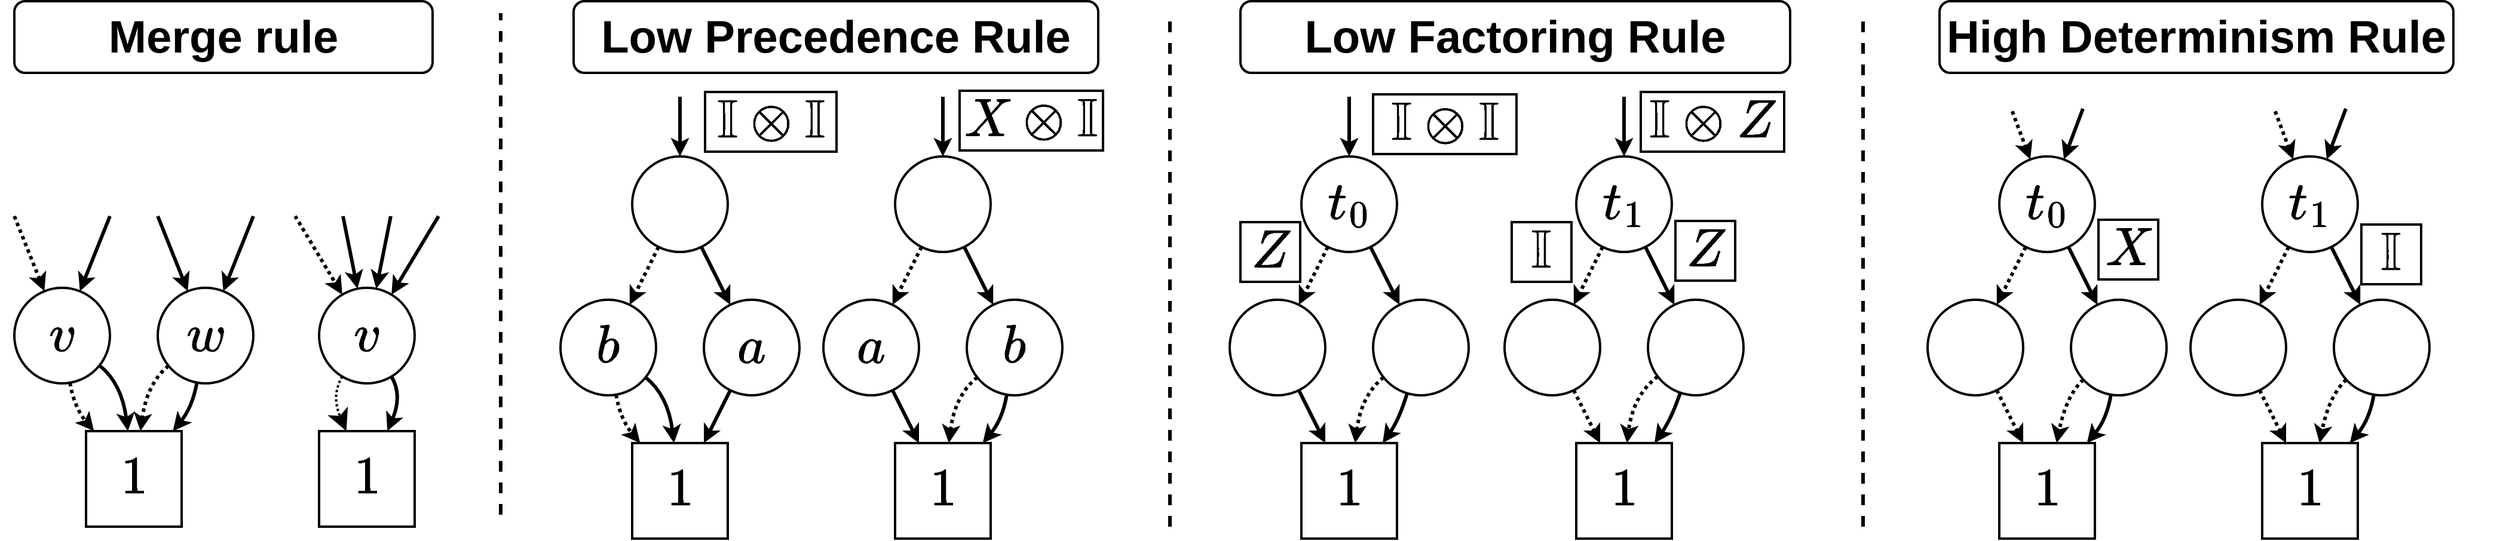 <mxfile version="19.0.3" type="device"><diagram id="Waj3_uvZZ47DN5ZfRM8A" name="Page-1"><mxGraphModel dx="2255" dy="2450" grid="1" gridSize="10" guides="1" tooltips="1" connect="1" arrows="1" fold="1" page="1" pageScale="1" pageWidth="850" pageHeight="1100" math="1" shadow="0"><root><mxCell id="0"/><mxCell id="1" parent="0"/><mxCell id="x7DIn2-3k0zHtgWh8aDY-43" value="" style="endArrow=none;dashed=1;html=1;fontSize=24;strokeWidth=3;" parent="1" edge="1"><mxGeometry width="50" height="50" relative="1" as="geometry"><mxPoint x="500" y="430" as="sourcePoint"/><mxPoint x="500" y="10" as="targetPoint"/></mxGeometry></mxCell><mxCell id="x7DIn2-3k0zHtgWh8aDY-65" style="edgeStyle=none;rounded=0;orthogonalLoop=1;jettySize=auto;html=1;fontSize=24;strokeWidth=3;" parent="1" target="x7DIn2-3k0zHtgWh8aDY-73" edge="1"><mxGeometry relative="1" as="geometry"><mxPoint x="213" y="180" as="sourcePoint"/></mxGeometry></mxCell><mxCell id="x7DIn2-3k0zHtgWh8aDY-66" style="edgeStyle=none;rounded=0;orthogonalLoop=1;jettySize=auto;html=1;fontSize=24;strokeWidth=3;dashed=1;dashPattern=1 1;" parent="1" target="x7DIn2-3k0zHtgWh8aDY-71" edge="1"><mxGeometry relative="1" as="geometry"><mxPoint x="93" y="180" as="sourcePoint"/></mxGeometry></mxCell><mxCell id="x7DIn2-3k0zHtgWh8aDY-69" style="edgeStyle=none;orthogonalLoop=1;jettySize=auto;html=1;fontSize=24;strokeWidth=3;dashed=1;dashPattern=1 1;curved=1;" parent="1" source="x7DIn2-3k0zHtgWh8aDY-71" target="x7DIn2-3k0zHtgWh8aDY-74" edge="1"><mxGeometry relative="1" as="geometry"><Array as="points"><mxPoint x="143" y="340"/></Array></mxGeometry></mxCell><mxCell id="x7DIn2-3k0zHtgWh8aDY-70" style="edgeStyle=none;curved=1;orthogonalLoop=1;jettySize=auto;html=1;fontSize=12;strokeWidth=3;" parent="1" source="x7DIn2-3k0zHtgWh8aDY-71" target="x7DIn2-3k0zHtgWh8aDY-74" edge="1"><mxGeometry relative="1" as="geometry"><Array as="points"><mxPoint x="183" y="320"/></Array></mxGeometry></mxCell><mxCell id="yZ7ddbqcvKqyZKV3Qmj7-2" style="edgeStyle=none;curved=1;orthogonalLoop=1;jettySize=auto;html=1;startArrow=classic;startFill=1;endArrow=none;endFill=0;endSize=12;strokeWidth=3;fontSize=27;" parent="1" source="x7DIn2-3k0zHtgWh8aDY-71" edge="1"><mxGeometry relative="1" as="geometry"><mxPoint x="173" y="180" as="targetPoint"/></mxGeometry></mxCell><mxCell id="x7DIn2-3k0zHtgWh8aDY-71" value="$$v$$" style="ellipse;whiteSpace=wrap;html=1;aspect=fixed;strokeWidth=2;fontSize=38;" parent="1" vertex="1"><mxGeometry x="93" y="240" width="80" height="80" as="geometry"/></mxCell><mxCell id="x7DIn2-3k0zHtgWh8aDY-72" style="edgeStyle=none;orthogonalLoop=1;jettySize=auto;html=1;fontSize=24;strokeWidth=3;curved=1;" parent="1" source="x7DIn2-3k0zHtgWh8aDY-73" target="x7DIn2-3k0zHtgWh8aDY-74" edge="1"><mxGeometry relative="1" as="geometry"><Array as="points"><mxPoint x="242" y="340"/></Array></mxGeometry></mxCell><mxCell id="x7DIn2-3k0zHtgWh8aDY-89" style="edgeStyle=none;curved=1;orthogonalLoop=1;jettySize=auto;html=1;fontSize=24;startArrow=none;startFill=0;endArrow=classic;endFill=1;strokeWidth=3;dashed=1;dashPattern=1 1;" parent="1" source="x7DIn2-3k0zHtgWh8aDY-73" target="x7DIn2-3k0zHtgWh8aDY-74" edge="1"><mxGeometry relative="1" as="geometry"><Array as="points"><mxPoint x="204" y="320"/></Array></mxGeometry></mxCell><mxCell id="yZ7ddbqcvKqyZKV3Qmj7-3" style="edgeStyle=none;curved=1;orthogonalLoop=1;jettySize=auto;html=1;startArrow=classic;startFill=1;endArrow=none;endFill=0;endSize=12;strokeWidth=3;fontSize=27;" parent="1" source="x7DIn2-3k0zHtgWh8aDY-73" edge="1"><mxGeometry relative="1" as="geometry"><mxPoint x="293" y="180" as="targetPoint"/></mxGeometry></mxCell><mxCell id="x7DIn2-3k0zHtgWh8aDY-73" value="$$w$$" style="ellipse;whiteSpace=wrap;html=1;aspect=fixed;strokeWidth=2;fontSize=38;" parent="1" vertex="1"><mxGeometry x="213" y="240" width="80" height="80" as="geometry"/></mxCell><mxCell id="x7DIn2-3k0zHtgWh8aDY-74" value="$$1$$" style="rounded=0;whiteSpace=wrap;html=1;strokeWidth=2;fontSize=38;" parent="1" vertex="1"><mxGeometry x="153" y="360" width="80" height="80" as="geometry"/></mxCell><mxCell id="x7DIn2-3k0zHtgWh8aDY-75" style="edgeStyle=none;orthogonalLoop=1;jettySize=auto;html=1;fontSize=24;strokeWidth=3;curved=1;" parent="1" target="x7DIn2-3k0zHtgWh8aDY-80" edge="1"><mxGeometry relative="1" as="geometry"><mxPoint x="430.111" y="244.223" as="targetPoint"/><Array as="points"/><mxPoint x="368" y="180" as="sourcePoint"/></mxGeometry></mxCell><mxCell id="x7DIn2-3k0zHtgWh8aDY-76" style="edgeStyle=none;orthogonalLoop=1;jettySize=auto;html=1;fontSize=24;strokeWidth=3;dashed=1;dashPattern=1 1;curved=1;" parent="1" target="x7DIn2-3k0zHtgWh8aDY-80" edge="1"><mxGeometry relative="1" as="geometry"><Array as="points"/><mxPoint x="328" y="180" as="sourcePoint"/></mxGeometry></mxCell><mxCell id="x7DIn2-3k0zHtgWh8aDY-79" style="edgeStyle=none;orthogonalLoop=1;jettySize=auto;html=1;fontSize=24;strokeWidth=3;curved=1;" parent="1" source="x7DIn2-3k0zHtgWh8aDY-80" target="x7DIn2-3k0zHtgWh8aDY-84" edge="1"><mxGeometry relative="1" as="geometry"><Array as="points"><mxPoint x="418" y="330"/></Array></mxGeometry></mxCell><mxCell id="yZ7ddbqcvKqyZKV3Qmj7-1" style="orthogonalLoop=1;jettySize=auto;html=1;startArrow=none;startFill=0;endArrow=classic;endFill=1;endSize=12;strokeWidth=2;fontSize=27;dashed=1;dashPattern=1 1;curved=1;" parent="1" source="x7DIn2-3k0zHtgWh8aDY-80" target="x7DIn2-3k0zHtgWh8aDY-84" edge="1"><mxGeometry relative="1" as="geometry"><Array as="points"><mxPoint x="358" y="330"/></Array></mxGeometry></mxCell><mxCell id="yZ7ddbqcvKqyZKV3Qmj7-4" style="edgeStyle=none;curved=1;orthogonalLoop=1;jettySize=auto;html=1;startArrow=classic;startFill=1;endArrow=none;endFill=0;endSize=12;strokeWidth=3;fontSize=27;" parent="1" source="x7DIn2-3k0zHtgWh8aDY-80" edge="1"><mxGeometry relative="1" as="geometry"><mxPoint x="408" y="180" as="targetPoint"/></mxGeometry></mxCell><mxCell id="yZ7ddbqcvKqyZKV3Qmj7-5" style="edgeStyle=none;curved=1;orthogonalLoop=1;jettySize=auto;html=1;startArrow=classic;startFill=1;endArrow=none;endFill=0;endSize=12;strokeWidth=3;fontSize=27;" parent="1" source="x7DIn2-3k0zHtgWh8aDY-80" edge="1"><mxGeometry relative="1" as="geometry"><mxPoint x="448" y="180" as="targetPoint"/></mxGeometry></mxCell><mxCell id="x7DIn2-3k0zHtgWh8aDY-80" value="$$v$$" style="ellipse;whiteSpace=wrap;html=1;aspect=fixed;strokeWidth=2;fontSize=38;" parent="1" vertex="1"><mxGeometry x="348" y="240" width="80" height="80" as="geometry"/></mxCell><mxCell id="x7DIn2-3k0zHtgWh8aDY-84" value="$$1$$" style="rounded=0;whiteSpace=wrap;html=1;strokeWidth=2;fontSize=38;" parent="1" vertex="1"><mxGeometry x="348" y="360" width="80" height="80" as="geometry"/></mxCell><mxCell id="x7DIn2-3k0zHtgWh8aDY-87" value="&lt;font style=&quot;font-size: 38px&quot;&gt;Merge rule&lt;/font&gt;" style="rounded=1;whiteSpace=wrap;html=1;fontSize=24;strokeWidth=2;fontStyle=1" parent="1" vertex="1"><mxGeometry x="93" width="350" height="60" as="geometry"/></mxCell><mxCell id="x7DIn2-3k0zHtgWh8aDY-88" value="" style="endArrow=none;dashed=1;html=1;fontSize=24;strokeWidth=3;" parent="1" edge="1"><mxGeometry width="50" height="50" relative="1" as="geometry"><mxPoint x="1640" y="440" as="sourcePoint"/><mxPoint x="1640" y="10" as="targetPoint"/></mxGeometry></mxCell><mxCell id="x7DIn2-3k0zHtgWh8aDY-62" value="&lt;font style=&quot;font-size: 38px&quot;&gt;High Determinism Rule&lt;/font&gt;" style="rounded=1;whiteSpace=wrap;html=1;fontSize=24;strokeWidth=2;fontStyle=1" parent="1" vertex="1"><mxGeometry x="1704" width="430" height="60" as="geometry"/></mxCell><mxCell id="n55VhrqO6iK7f1bkqzdF-4" style="rounded=0;orthogonalLoop=1;jettySize=auto;html=1;startArrow=classic;startFill=1;endArrow=none;endFill=0;strokeWidth=3;dashed=1;dashPattern=1 1;" parent="1" source="x7DIn2-3k0zHtgWh8aDY-46" edge="1"><mxGeometry relative="1" as="geometry"><mxPoint x="1764" y="90" as="targetPoint"/></mxGeometry></mxCell><mxCell id="n55VhrqO6iK7f1bkqzdF-5" style="edgeStyle=none;rounded=0;orthogonalLoop=1;jettySize=auto;html=1;startArrow=classic;startFill=1;endArrow=none;endFill=0;strokeWidth=3;" parent="1" source="x7DIn2-3k0zHtgWh8aDY-46" edge="1"><mxGeometry relative="1" as="geometry"><mxPoint x="1824" y="90" as="targetPoint"/></mxGeometry></mxCell><mxCell id="n55VhrqO6iK7f1bkqzdF-6" style="edgeStyle=none;rounded=0;orthogonalLoop=1;jettySize=auto;html=1;startArrow=classic;startFill=1;endArrow=none;endFill=0;strokeWidth=3;dashed=1;dashPattern=1 1;" parent="1" source="x7DIn2-3k0zHtgWh8aDY-53" edge="1"><mxGeometry relative="1" as="geometry"><mxPoint x="1984" y="90" as="targetPoint"/></mxGeometry></mxCell><mxCell id="n55VhrqO6iK7f1bkqzdF-7" style="edgeStyle=none;rounded=0;orthogonalLoop=1;jettySize=auto;html=1;startArrow=classic;startFill=1;endArrow=none;endFill=0;strokeWidth=3;" parent="1" source="x7DIn2-3k0zHtgWh8aDY-53" edge="1"><mxGeometry relative="1" as="geometry"><mxPoint x="2044" y="90" as="targetPoint"/></mxGeometry></mxCell><mxCell id="x7DIn2-3k0zHtgWh8aDY-38" style="edgeStyle=none;curved=1;orthogonalLoop=1;jettySize=auto;html=1;fontSize=12;strokeWidth=3;startArrow=classic;startFill=1;endArrow=none;endFill=0;" parent="1" source="x7DIn2-3k0zHtgWh8aDY-7" edge="1"><mxGeometry x="550" y="20" as="geometry"><mxPoint x="650" y="80" as="targetPoint"/></mxGeometry></mxCell><mxCell id="x7DIn2-3k0zHtgWh8aDY-7" value="" style="ellipse;whiteSpace=wrap;html=1;aspect=fixed;strokeWidth=2;fontSize=38;" parent="1" vertex="1"><mxGeometry x="610" y="130" width="80" height="80" as="geometry"/></mxCell><mxCell id="x7DIn2-3k0zHtgWh8aDY-8" value="$$b$$" style="ellipse;whiteSpace=wrap;html=1;aspect=fixed;strokeWidth=2;fontSize=38;" parent="1" vertex="1"><mxGeometry x="550" y="250" width="80" height="80" as="geometry"/></mxCell><mxCell id="x7DIn2-3k0zHtgWh8aDY-25" style="edgeStyle=none;rounded=0;orthogonalLoop=1;jettySize=auto;html=1;fontSize=24;strokeWidth=3;dashed=1;dashPattern=1 1;" parent="1" source="x7DIn2-3k0zHtgWh8aDY-7" target="x7DIn2-3k0zHtgWh8aDY-8" edge="1"><mxGeometry x="550" y="20" as="geometry"/></mxCell><mxCell id="x7DIn2-3k0zHtgWh8aDY-9" value="$$a$$" style="ellipse;whiteSpace=wrap;html=1;aspect=fixed;strokeWidth=2;fontSize=38;" parent="1" vertex="1"><mxGeometry x="670" y="250" width="80" height="80" as="geometry"/></mxCell><mxCell id="x7DIn2-3k0zHtgWh8aDY-22" style="edgeStyle=none;rounded=0;orthogonalLoop=1;jettySize=auto;html=1;fontSize=24;strokeWidth=3;" parent="1" source="x7DIn2-3k0zHtgWh8aDY-7" target="x7DIn2-3k0zHtgWh8aDY-9" edge="1"><mxGeometry x="550" y="20" as="geometry"/></mxCell><mxCell id="x7DIn2-3k0zHtgWh8aDY-23" value="$$1$$" style="rounded=0;whiteSpace=wrap;html=1;strokeWidth=2;fontSize=38;" parent="1" vertex="1"><mxGeometry x="610" y="370" width="80" height="80" as="geometry"/></mxCell><mxCell id="x7DIn2-3k0zHtgWh8aDY-26" style="edgeStyle=none;orthogonalLoop=1;jettySize=auto;html=1;fontSize=24;strokeWidth=3;dashed=1;dashPattern=1 1;curved=1;" parent="1" source="x7DIn2-3k0zHtgWh8aDY-8" target="x7DIn2-3k0zHtgWh8aDY-23" edge="1"><mxGeometry x="550" y="20" as="geometry"><Array as="points"><mxPoint x="600" y="350"/></Array></mxGeometry></mxCell><mxCell id="x7DIn2-3k0zHtgWh8aDY-36" style="edgeStyle=none;curved=1;orthogonalLoop=1;jettySize=auto;html=1;fontSize=12;strokeWidth=3;" parent="1" source="x7DIn2-3k0zHtgWh8aDY-8" target="x7DIn2-3k0zHtgWh8aDY-23" edge="1"><mxGeometry x="550" y="20" as="geometry"><Array as="points"><mxPoint x="640" y="330"/></Array></mxGeometry></mxCell><mxCell id="x7DIn2-3k0zHtgWh8aDY-24" style="edgeStyle=none;rounded=0;orthogonalLoop=1;jettySize=auto;html=1;fontSize=24;strokeWidth=3;" parent="1" source="x7DIn2-3k0zHtgWh8aDY-9" target="x7DIn2-3k0zHtgWh8aDY-23" edge="1"><mxGeometry x="550" y="20" as="geometry"/></mxCell><mxCell id="x7DIn2-3k0zHtgWh8aDY-39" style="edgeStyle=none;curved=1;orthogonalLoop=1;jettySize=auto;html=1;fontSize=12;startArrow=classic;startFill=1;endArrow=none;endFill=0;strokeWidth=3;" parent="1" source="x7DIn2-3k0zHtgWh8aDY-30" edge="1"><mxGeometry x="550" y="20" as="geometry"><mxPoint x="870" y="80" as="targetPoint"/></mxGeometry></mxCell><mxCell id="x7DIn2-3k0zHtgWh8aDY-30" value="" style="ellipse;whiteSpace=wrap;html=1;aspect=fixed;strokeWidth=2;fontSize=38;" parent="1" vertex="1"><mxGeometry x="830" y="130" width="80" height="80" as="geometry"/></mxCell><mxCell id="x7DIn2-3k0zHtgWh8aDY-32" value="$$a$$" style="ellipse;whiteSpace=wrap;html=1;aspect=fixed;strokeWidth=2;fontSize=38;" parent="1" vertex="1"><mxGeometry x="770" y="250" width="80" height="80" as="geometry"/></mxCell><mxCell id="x7DIn2-3k0zHtgWh8aDY-29" style="edgeStyle=none;rounded=0;orthogonalLoop=1;jettySize=auto;html=1;fontSize=24;strokeWidth=3;dashed=1;dashPattern=1 1;" parent="1" source="x7DIn2-3k0zHtgWh8aDY-30" target="x7DIn2-3k0zHtgWh8aDY-32" edge="1"><mxGeometry x="550" y="20" as="geometry"/></mxCell><mxCell id="x7DIn2-3k0zHtgWh8aDY-34" value="$$b$$" style="ellipse;whiteSpace=wrap;html=1;aspect=fixed;strokeWidth=2;fontSize=38;" parent="1" vertex="1"><mxGeometry x="890" y="250" width="80" height="80" as="geometry"/></mxCell><mxCell id="x7DIn2-3k0zHtgWh8aDY-28" style="edgeStyle=none;rounded=0;orthogonalLoop=1;jettySize=auto;html=1;fontSize=24;strokeWidth=3;" parent="1" source="x7DIn2-3k0zHtgWh8aDY-30" target="x7DIn2-3k0zHtgWh8aDY-34" edge="1"><mxGeometry x="550" y="20" as="geometry"/></mxCell><mxCell id="x7DIn2-3k0zHtgWh8aDY-35" value="$$1$$" style="rounded=0;whiteSpace=wrap;html=1;strokeWidth=2;fontSize=38;" parent="1" vertex="1"><mxGeometry x="830" y="370" width="80" height="80" as="geometry"/></mxCell><mxCell id="x7DIn2-3k0zHtgWh8aDY-31" style="edgeStyle=none;rounded=0;orthogonalLoop=1;jettySize=auto;html=1;fontSize=24;strokeWidth=3;" parent="1" source="x7DIn2-3k0zHtgWh8aDY-32" target="x7DIn2-3k0zHtgWh8aDY-35" edge="1"><mxGeometry x="550" y="20" as="geometry"/></mxCell><mxCell id="x7DIn2-3k0zHtgWh8aDY-33" style="edgeStyle=none;orthogonalLoop=1;jettySize=auto;html=1;fontSize=24;strokeWidth=3;curved=1;" parent="1" source="x7DIn2-3k0zHtgWh8aDY-34" target="x7DIn2-3k0zHtgWh8aDY-35" edge="1"><mxGeometry x="550" y="20" as="geometry"><Array as="points"><mxPoint x="920" y="350"/></Array></mxGeometry></mxCell><mxCell id="x7DIn2-3k0zHtgWh8aDY-37" style="edgeStyle=none;curved=1;orthogonalLoop=1;jettySize=auto;html=1;fontSize=12;strokeWidth=3;dashed=1;dashPattern=1 1;" parent="1" source="x7DIn2-3k0zHtgWh8aDY-34" target="x7DIn2-3k0zHtgWh8aDY-35" edge="1"><mxGeometry x="550" y="20" as="geometry"><Array as="points"><mxPoint x="880" y="330"/></Array></mxGeometry></mxCell><mxCell id="x7DIn2-3k0zHtgWh8aDY-40" value="&lt;font style=&quot;font-size: 38px&quot;&gt;$$\mathbb I\otimes \mathbb I$$&lt;/font&gt;" style="rounded=0;whiteSpace=wrap;html=1;fontSize=24;strokeWidth=2;" parent="1" vertex="1"><mxGeometry x="671" y="76" width="110" height="50" as="geometry"/></mxCell><mxCell id="x7DIn2-3k0zHtgWh8aDY-41" value="&lt;font style=&quot;font-size: 38px&quot;&gt;$$X\otimes \mathbb I$$&lt;/font&gt;" style="rounded=0;whiteSpace=wrap;html=1;fontSize=24;strokeWidth=2;" parent="1" vertex="1"><mxGeometry x="884" y="75" width="120" height="50" as="geometry"/></mxCell><mxCell id="x7DIn2-3k0zHtgWh8aDY-42" value="&lt;font style=&quot;font-size: 38px&quot;&gt;Low Precedence Rule&lt;/font&gt;" style="rounded=1;whiteSpace=wrap;html=1;fontSize=24;strokeWidth=2;fontStyle=1" parent="1" vertex="1"><mxGeometry x="561" width="439" height="60" as="geometry"/></mxCell><mxCell id="yZ7ddbqcvKqyZKV3Qmj7-29" style="edgeStyle=none;curved=1;orthogonalLoop=1;jettySize=auto;html=1;startArrow=classic;startFill=1;endArrow=none;endFill=0;endSize=12;strokeWidth=3;fontSize=24;" parent="1" source="yZ7ddbqcvKqyZKV3Qmj7-8" edge="1"><mxGeometry x="1110" y="20" as="geometry"><mxPoint x="1210" y="80.0" as="targetPoint"/></mxGeometry></mxCell><mxCell id="yZ7ddbqcvKqyZKV3Qmj7-8" value="$$t_0$$" style="ellipse;whiteSpace=wrap;html=1;aspect=fixed;strokeWidth=2;fontSize=38;" parent="1" vertex="1"><mxGeometry x="1170" y="130" width="80" height="80" as="geometry"/></mxCell><mxCell id="yZ7ddbqcvKqyZKV3Qmj7-10" value="" style="ellipse;whiteSpace=wrap;html=1;aspect=fixed;strokeWidth=2;" parent="1" vertex="1"><mxGeometry x="1110" y="250" width="80" height="80" as="geometry"/></mxCell><mxCell id="yZ7ddbqcvKqyZKV3Qmj7-6" style="rounded=0;orthogonalLoop=1;jettySize=auto;html=1;fontSize=24;dashed=1;strokeWidth=3;dashPattern=1 1;" parent="1" source="yZ7ddbqcvKqyZKV3Qmj7-8" target="yZ7ddbqcvKqyZKV3Qmj7-10" edge="1"><mxGeometry x="1110" y="20" as="geometry"/></mxCell><mxCell id="yZ7ddbqcvKqyZKV3Qmj7-12" value="" style="ellipse;whiteSpace=wrap;html=1;aspect=fixed;strokeWidth=2;" parent="1" vertex="1"><mxGeometry x="1230" y="250" width="80" height="80" as="geometry"/></mxCell><mxCell id="yZ7ddbqcvKqyZKV3Qmj7-7" style="edgeStyle=none;rounded=0;orthogonalLoop=1;jettySize=auto;html=1;fontSize=24;strokeWidth=3;" parent="1" source="yZ7ddbqcvKqyZKV3Qmj7-8" target="yZ7ddbqcvKqyZKV3Qmj7-12" edge="1"><mxGeometry x="1110" y="20" as="geometry"/></mxCell><mxCell id="yZ7ddbqcvKqyZKV3Qmj7-30" style="edgeStyle=none;curved=1;orthogonalLoop=1;jettySize=auto;html=1;startArrow=classic;startFill=1;endArrow=none;endFill=0;endSize=12;strokeWidth=3;fontSize=24;" parent="1" source="yZ7ddbqcvKqyZKV3Qmj7-15" edge="1"><mxGeometry x="1080" y="20" as="geometry"><mxPoint x="1440" y="80.0" as="targetPoint"/></mxGeometry></mxCell><mxCell id="yZ7ddbqcvKqyZKV3Qmj7-15" value="$$t_1$$" style="ellipse;whiteSpace=wrap;html=1;aspect=fixed;strokeWidth=2;fontSize=38;" parent="1" vertex="1"><mxGeometry x="1400" y="130" width="80" height="80" as="geometry"/></mxCell><mxCell id="yZ7ddbqcvKqyZKV3Qmj7-17" value="" style="ellipse;whiteSpace=wrap;html=1;aspect=fixed;strokeWidth=2;" parent="1" vertex="1"><mxGeometry x="1340" y="250" width="80" height="80" as="geometry"/></mxCell><mxCell id="yZ7ddbqcvKqyZKV3Qmj7-13" style="edgeStyle=none;rounded=0;orthogonalLoop=1;jettySize=auto;html=1;dashed=1;dashPattern=1 1;fontSize=24;strokeWidth=3;" parent="1" source="yZ7ddbqcvKqyZKV3Qmj7-15" target="yZ7ddbqcvKqyZKV3Qmj7-17" edge="1"><mxGeometry x="1080" y="20" as="geometry"/></mxCell><mxCell id="yZ7ddbqcvKqyZKV3Qmj7-20" value="$$1$$" style="rounded=0;whiteSpace=wrap;html=1;strokeWidth=2;fontSize=38;" parent="1" vertex="1"><mxGeometry x="1170" y="370" width="80" height="80" as="geometry"/></mxCell><mxCell id="yZ7ddbqcvKqyZKV3Qmj7-9" style="edgeStyle=none;rounded=0;orthogonalLoop=1;jettySize=auto;html=1;fontSize=24;strokeWidth=3;" parent="1" source="yZ7ddbqcvKqyZKV3Qmj7-10" target="yZ7ddbqcvKqyZKV3Qmj7-20" edge="1"><mxGeometry x="1110" y="20" as="geometry"/></mxCell><mxCell id="yZ7ddbqcvKqyZKV3Qmj7-11" style="edgeStyle=none;orthogonalLoop=1;jettySize=auto;html=1;fontSize=24;strokeWidth=3;curved=1;" parent="1" source="yZ7ddbqcvKqyZKV3Qmj7-12" target="yZ7ddbqcvKqyZKV3Qmj7-20" edge="1"><mxGeometry x="1110" y="20" as="geometry"><Array as="points"><mxPoint x="1252" y="350"/></Array></mxGeometry></mxCell><mxCell id="yZ7ddbqcvKqyZKV3Qmj7-33" style="edgeStyle=none;curved=1;orthogonalLoop=1;jettySize=auto;html=1;startArrow=none;startFill=0;endArrow=classic;endFill=1;endSize=6;strokeWidth=3;fontSize=24;dashed=1;dashPattern=1 1;" parent="1" source="yZ7ddbqcvKqyZKV3Qmj7-12" target="yZ7ddbqcvKqyZKV3Qmj7-20" edge="1"><mxGeometry x="1110" y="20" as="geometry"><Array as="points"><mxPoint x="1220" y="330"/></Array></mxGeometry></mxCell><mxCell id="yZ7ddbqcvKqyZKV3Qmj7-22" value="$$1$$" style="rounded=0;whiteSpace=wrap;html=1;strokeWidth=2;fontSize=38;" parent="1" vertex="1"><mxGeometry x="1400" y="370" width="80" height="80" as="geometry"/></mxCell><mxCell id="yZ7ddbqcvKqyZKV3Qmj7-16" style="edgeStyle=none;rounded=0;orthogonalLoop=1;jettySize=auto;html=1;dashed=1;dashPattern=1 1;fontSize=24;strokeWidth=3;" parent="1" source="yZ7ddbqcvKqyZKV3Qmj7-17" target="yZ7ddbqcvKqyZKV3Qmj7-22" edge="1"><mxGeometry x="1080" y="20" as="geometry"/></mxCell><mxCell id="yZ7ddbqcvKqyZKV3Qmj7-23" value="&lt;font style=&quot;font-size: 38px&quot;&gt;$$\mathbb I$$&lt;/font&gt;" style="rounded=0;whiteSpace=wrap;html=1;fontSize=24;strokeWidth=2;" parent="1" vertex="1"><mxGeometry x="1346" y="185" width="50" height="50" as="geometry"/></mxCell><mxCell id="yZ7ddbqcvKqyZKV3Qmj7-24" value="&lt;font style=&quot;font-size: 38px&quot;&gt;Low Factoring Rule&lt;/font&gt;" style="rounded=1;whiteSpace=wrap;html=1;fontSize=24;strokeWidth=2;fontStyle=1" parent="1" vertex="1"><mxGeometry x="1119" width="460" height="60" as="geometry"/></mxCell><mxCell id="yZ7ddbqcvKqyZKV3Qmj7-27" style="edgeStyle=none;curved=1;orthogonalLoop=1;jettySize=auto;html=1;exitX=0;exitY=0.75;exitDx=0;exitDy=0;startArrow=classic;startFill=1;endArrow=none;endFill=0;endSize=12;strokeWidth=3;fontSize=24;" parent="1" source="yZ7ddbqcvKqyZKV3Qmj7-20" target="yZ7ddbqcvKqyZKV3Qmj7-20" edge="1"><mxGeometry x="1110" y="20" as="geometry"/></mxCell><mxCell id="yZ7ddbqcvKqyZKV3Qmj7-28" value="&lt;font style=&quot;font-size: 38px&quot;&gt;$$Z$$&lt;/font&gt;" style="rounded=0;whiteSpace=wrap;html=1;fontSize=24;strokeWidth=2;" parent="1" vertex="1"><mxGeometry x="1119" y="185" width="50" height="50" as="geometry"/></mxCell><mxCell id="yZ7ddbqcvKqyZKV3Qmj7-31" value="&lt;font style=&quot;font-size: 38px&quot;&gt;$$\mathbb I\otimes \mathbb I$$&lt;/font&gt;" style="rounded=0;whiteSpace=wrap;html=1;fontSize=24;strokeWidth=2;" parent="1" vertex="1"><mxGeometry x="1230" y="78" width="120" height="50" as="geometry"/></mxCell><mxCell id="yZ7ddbqcvKqyZKV3Qmj7-32" value="&lt;font style=&quot;font-size: 38px&quot;&gt;$$\mathbb I\otimes Z$$&lt;/font&gt;" style="rounded=0;whiteSpace=wrap;html=1;fontSize=24;strokeWidth=2;" parent="1" vertex="1"><mxGeometry x="1454" y="76" width="120" height="50" as="geometry"/></mxCell><mxCell id="yZ7ddbqcvKqyZKV3Qmj7-34" style="edgeStyle=none;orthogonalLoop=1;jettySize=auto;html=1;fontSize=24;strokeWidth=3;curved=1;" parent="1" source="yZ7ddbqcvKqyZKV3Qmj7-36" edge="1"><mxGeometry x="1080" y="20" as="geometry"><mxPoint x="1465.5" y="370" as="targetPoint"/><Array as="points"><mxPoint x="1479.5" y="350"/></Array></mxGeometry></mxCell><mxCell id="yZ7ddbqcvKqyZKV3Qmj7-35" style="edgeStyle=none;curved=1;orthogonalLoop=1;jettySize=auto;html=1;startArrow=none;startFill=0;endArrow=classic;endFill=1;endSize=6;strokeWidth=3;fontSize=24;dashed=1;dashPattern=1 1;" parent="1" source="yZ7ddbqcvKqyZKV3Qmj7-36" edge="1"><mxGeometry x="1080" y="20" as="geometry"><mxPoint x="1442.5" y="370" as="targetPoint"/><Array as="points"><mxPoint x="1447.5" y="330"/></Array></mxGeometry></mxCell><mxCell id="yZ7ddbqcvKqyZKV3Qmj7-36" value="" style="ellipse;whiteSpace=wrap;html=1;aspect=fixed;strokeWidth=2;" parent="1" vertex="1"><mxGeometry x="1460" y="250" width="80" height="80" as="geometry"/></mxCell><mxCell id="yZ7ddbqcvKqyZKV3Qmj7-14" style="edgeStyle=none;rounded=0;orthogonalLoop=1;jettySize=auto;html=1;fontSize=24;strokeWidth=3;" parent="1" source="yZ7ddbqcvKqyZKV3Qmj7-15" target="yZ7ddbqcvKqyZKV3Qmj7-36" edge="1"><mxGeometry x="1080" y="20" as="geometry"><mxPoint x="1482.111" y="254.223" as="targetPoint"/></mxGeometry></mxCell><mxCell id="n55VhrqO6iK7f1bkqzdF-8" value="&lt;font style=&quot;font-size: 38px&quot;&gt;$$Z$$&lt;/font&gt;" style="rounded=0;whiteSpace=wrap;html=1;fontSize=24;strokeWidth=2;" parent="1" vertex="1"><mxGeometry x="1483" y="184" width="50" height="50" as="geometry"/></mxCell><mxCell id="x7DIn2-3k0zHtgWh8aDY-46" value="$$t_0$$" style="ellipse;whiteSpace=wrap;html=1;aspect=fixed;strokeWidth=2;fontSize=38;" parent="1" vertex="1"><mxGeometry x="1754" y="130" width="80" height="80" as="geometry"/></mxCell><mxCell id="x7DIn2-3k0zHtgWh8aDY-48" value="" style="ellipse;whiteSpace=wrap;html=1;aspect=fixed;strokeWidth=2;" parent="1" vertex="1"><mxGeometry x="1694" y="250" width="80" height="80" as="geometry"/></mxCell><mxCell id="x7DIn2-3k0zHtgWh8aDY-44" style="rounded=0;orthogonalLoop=1;jettySize=auto;html=1;fontSize=24;dashed=1;strokeWidth=3;dashPattern=1 1;" parent="1" source="x7DIn2-3k0zHtgWh8aDY-46" target="x7DIn2-3k0zHtgWh8aDY-48" edge="1"><mxGeometry x="1694" y="70" as="geometry"/></mxCell><mxCell id="vaM_ZFIYFW_bFV0ysiD4-4" style="edgeStyle=none;curved=1;orthogonalLoop=1;jettySize=auto;html=1;dashed=1;dashPattern=1 1;strokeWidth=3;" parent="1" source="x7DIn2-3k0zHtgWh8aDY-50" target="x7DIn2-3k0zHtgWh8aDY-58" edge="1"><mxGeometry x="1694" y="70" as="geometry"><Array as="points"><mxPoint x="1810" y="330"/></Array></mxGeometry></mxCell><mxCell id="x7DIn2-3k0zHtgWh8aDY-50" value="" style="ellipse;whiteSpace=wrap;html=1;aspect=fixed;strokeWidth=2;" parent="1" vertex="1"><mxGeometry x="1814" y="250" width="80" height="80" as="geometry"/></mxCell><mxCell id="x7DIn2-3k0zHtgWh8aDY-45" style="edgeStyle=none;rounded=0;orthogonalLoop=1;jettySize=auto;html=1;fontSize=24;strokeWidth=3;" parent="1" source="x7DIn2-3k0zHtgWh8aDY-46" target="x7DIn2-3k0zHtgWh8aDY-50" edge="1"><mxGeometry x="1694" y="70" as="geometry"/></mxCell><mxCell id="x7DIn2-3k0zHtgWh8aDY-53" value="$$t_1$$" style="ellipse;whiteSpace=wrap;html=1;aspect=fixed;strokeWidth=2;fontSize=38;" parent="1" vertex="1"><mxGeometry x="1974" y="130" width="80" height="80" as="geometry"/></mxCell><mxCell id="x7DIn2-3k0zHtgWh8aDY-55" value="" style="ellipse;whiteSpace=wrap;html=1;aspect=fixed;strokeWidth=2;" parent="1" vertex="1"><mxGeometry x="1914" y="250" width="80" height="80" as="geometry"/></mxCell><mxCell id="x7DIn2-3k0zHtgWh8aDY-51" style="edgeStyle=none;rounded=0;orthogonalLoop=1;jettySize=auto;html=1;dashed=1;dashPattern=1 1;fontSize=24;strokeWidth=3;" parent="1" source="x7DIn2-3k0zHtgWh8aDY-53" target="x7DIn2-3k0zHtgWh8aDY-55" edge="1"><mxGeometry x="1654" y="70" as="geometry"/></mxCell><mxCell id="vaM_ZFIYFW_bFV0ysiD4-3" style="edgeStyle=none;curved=1;orthogonalLoop=1;jettySize=auto;html=1;dashed=1;dashPattern=1 1;strokeWidth=3;" parent="1" source="x7DIn2-3k0zHtgWh8aDY-57" target="x7DIn2-3k0zHtgWh8aDY-60" edge="1"><mxGeometry x="1654" y="70" as="geometry"><Array as="points"><mxPoint x="2030" y="330"/></Array></mxGeometry></mxCell><mxCell id="x7DIn2-3k0zHtgWh8aDY-57" value="" style="ellipse;whiteSpace=wrap;html=1;aspect=fixed;strokeWidth=2;" parent="1" vertex="1"><mxGeometry x="2034" y="250" width="80" height="80" as="geometry"/></mxCell><mxCell id="x7DIn2-3k0zHtgWh8aDY-52" style="edgeStyle=none;rounded=0;orthogonalLoop=1;jettySize=auto;html=1;fontSize=24;strokeWidth=3;" parent="1" source="x7DIn2-3k0zHtgWh8aDY-53" target="x7DIn2-3k0zHtgWh8aDY-57" edge="1"><mxGeometry x="1654" y="70" as="geometry"/></mxCell><mxCell id="x7DIn2-3k0zHtgWh8aDY-58" value="$$1$$" style="rounded=0;whiteSpace=wrap;html=1;strokeWidth=2;fontSize=38;" parent="1" vertex="1"><mxGeometry x="1754" y="370" width="80" height="80" as="geometry"/></mxCell><mxCell id="x7DIn2-3k0zHtgWh8aDY-47" style="edgeStyle=none;rounded=0;orthogonalLoop=1;jettySize=auto;html=1;dashed=1;dashPattern=1 1;fontSize=24;strokeWidth=3;" parent="1" source="x7DIn2-3k0zHtgWh8aDY-48" target="x7DIn2-3k0zHtgWh8aDY-58" edge="1"><mxGeometry x="1694" y="70" as="geometry"/></mxCell><mxCell id="x7DIn2-3k0zHtgWh8aDY-49" style="edgeStyle=none;orthogonalLoop=1;jettySize=auto;html=1;fontSize=24;strokeWidth=3;curved=1;" parent="1" source="x7DIn2-3k0zHtgWh8aDY-50" target="x7DIn2-3k0zHtgWh8aDY-58" edge="1"><mxGeometry x="1694" y="70" as="geometry"><Array as="points"><mxPoint x="1844" y="350"/></Array></mxGeometry></mxCell><mxCell id="x7DIn2-3k0zHtgWh8aDY-59" value="&lt;font style=&quot;font-size: 38px&quot;&gt;$$X$$&lt;/font&gt;" style="rounded=0;whiteSpace=wrap;html=1;fontSize=24;strokeWidth=2;" parent="1" vertex="1"><mxGeometry x="1837" y="183" width="50" height="50" as="geometry"/></mxCell><mxCell id="x7DIn2-3k0zHtgWh8aDY-60" value="$$1$$" style="rounded=0;whiteSpace=wrap;html=1;strokeWidth=2;fontSize=38;" parent="1" vertex="1"><mxGeometry x="1974" y="370" width="80" height="80" as="geometry"/></mxCell><mxCell id="x7DIn2-3k0zHtgWh8aDY-54" style="edgeStyle=none;rounded=0;orthogonalLoop=1;jettySize=auto;html=1;dashed=1;dashPattern=1 1;fontSize=24;strokeWidth=3;" parent="1" source="x7DIn2-3k0zHtgWh8aDY-55" target="x7DIn2-3k0zHtgWh8aDY-60" edge="1"><mxGeometry x="1654" y="70" as="geometry"/></mxCell><mxCell id="x7DIn2-3k0zHtgWh8aDY-56" style="edgeStyle=none;orthogonalLoop=1;jettySize=auto;html=1;fontSize=24;strokeWidth=3;curved=1;" parent="1" source="x7DIn2-3k0zHtgWh8aDY-57" target="x7DIn2-3k0zHtgWh8aDY-60" edge="1"><mxGeometry x="1654" y="70" as="geometry"><Array as="points"><mxPoint x="2064" y="350"/></Array></mxGeometry></mxCell><mxCell id="x7DIn2-3k0zHtgWh8aDY-64" value="&lt;font style=&quot;font-size: 38px&quot;&gt;$$\mathbb I$$&lt;/font&gt;" style="rounded=0;whiteSpace=wrap;html=1;fontSize=24;strokeWidth=2;" parent="1" vertex="1"><mxGeometry x="2057" y="187" width="50" height="50" as="geometry"/></mxCell><mxCell id="VFeBHlMcgAAGxVPViUss-1" value="" style="endArrow=none;dashed=1;html=1;fontSize=24;strokeWidth=3;" parent="1" edge="1"><mxGeometry width="50" height="50" relative="1" as="geometry"><mxPoint x="1060" y="440" as="sourcePoint"/><mxPoint x="1060" y="10" as="targetPoint"/></mxGeometry></mxCell></root></mxGraphModel></diagram></mxfile>